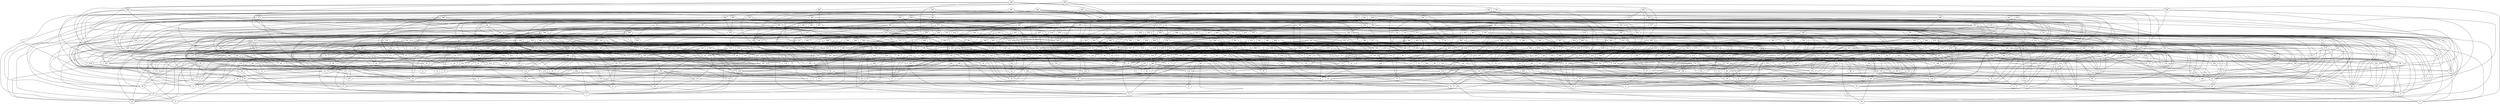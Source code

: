 /* Created by igraph 0.7.0 */
graph {
  0;
  1;
  2;
  3;
  4;
  5;
  6;
  7;
  8;
  9;
  10;
  11;
  12;
  13;
  14;
  15;
  16;
  17;
  18;
  19;
  20;
  21;
  22;
  23;
  24;
  25;
  26;
  27;
  28;
  29;
  30;
  31;
  32;
  33;
  34;
  35;
  36;
  37;
  38;
  39;
  40;
  41;
  42;
  43;
  44;
  45;
  46;
  47;
  48;
  49;
  50;
  51;
  52;
  53;
  54;
  55;
  56;
  57;
  58;
  59;
  60;
  61;
  62;
  63;
  64;
  65;
  66;
  67;
  68;
  69;
  70;
  71;
  72;
  73;
  74;
  75;
  76;
  77;
  78;
  79;
  80;
  81;
  82;
  83;
  84;
  85;
  86;
  87;
  88;
  89;
  90;
  91;
  92;
  93;
  94;
  95;
  96;
  97;
  98;
  99;
  100;
  101;
  102;
  103;
  104;
  105;
  106;
  107;
  108;
  109;
  110;
  111;
  112;
  113;
  114;
  115;
  116;
  117;
  118;
  119;
  120;
  121;
  122;
  123;
  124;
  125;
  126;
  127;
  128;
  129;
  130;
  131;
  132;
  133;
  134;
  135;
  136;
  137;
  138;
  139;
  140;
  141;
  142;
  143;
  144;
  145;
  146;
  147;
  148;
  149;
  150;
  151;
  152;
  153;
  154;
  155;
  156;
  157;
  158;
  159;
  160;
  161;
  162;
  163;
  164;
  165;
  166;
  167;
  168;
  169;
  170;
  171;
  172;
  173;
  174;
  175;
  176;
  177;
  178;
  179;
  180;
  181;
  182;
  183;
  184;
  185;
  186;
  187;
  188;
  189;
  190;
  191;
  192;
  193;
  194;
  195;
  196;
  197;
  198;
  199;
  200;
  201;
  202;
  203;
  204;
  205;
  206;
  207;
  208;
  209;
  210;
  211;
  212;
  213;
  214;
  215;
  216;
  217;
  218;
  219;
  220;
  221;
  222;
  223;
  224;
  225;
  226;
  227;
  228;
  229;
  230;
  231;
  232;
  233;
  234;
  235;
  236;
  237;
  238;
  239;
  240;
  241;
  242;
  243;
  244;
  245;
  246;
  247;
  248;
  249;
  250;
  251;
  252;
  253;
  254;
  255;
  256;
  257;
  258;
  259;
  260;
  261;
  262;
  263;
  264;
  265;
  266;
  267;
  268;
  269;
  270;
  271;
  272;
  273;
  274;
  275;
  276;
  277;
  278;
  279;
  280;
  281;
  282;
  283;
  284;
  285;
  286;
  287;
  288;
  289;
  290;
  291;
  292;
  293;
  294;
  295;
  296;
  297;
  298;
  299;
  300;
  301;
  302;
  303;
  304;
  305;
  306;
  307;
  308;
  309;
  310;
  311;
  312;
  313;
  314;
  315;
  316;
  317;
  318;
  319;
  320;
  321;
  322;
  323;
  324;
  325;
  326;
  327;
  328;
  329;
  330;
  331;
  332;
  333;
  334;
  335;
  336;
  337;
  338;
  339;
  340;
  341;
  342;
  343;
  344;
  345;
  346;
  347;
  348;
  349;
  350;
  351;
  352;
  353;
  354;
  355;
  356;
  357;
  358;
  359;
  360;
  361;
  362;
  363;
  364;
  365;
  366;
  367;
  368;
  369;
  370;
  371;
  372;
  373;
  374;
  375;
  376;
  377;
  378;
  379;
  380;
  381;
  382;
  383;
  384;
  385;
  386;
  387;
  388;
  389;
  390;
  391;
  392;
  393;
  394;
  395;
  396;
  397;
  398;
  399;
  400;
  401;
  402;
  403;
  404;
  405;
  406;
  407;
  408;
  409;
  410;
  411;
  412;
  413;
  414;
  415;
  416;
  417;
  418;
  419;
  420;
  421;
  422;
  423;
  424;
  425;
  426;
  427;
  428;
  429;
  430;
  431;
  432;
  433;
  434;
  435;
  436;
  437;
  438;
  439;
  440;
  441;
  442;
  443;
  444;
  445;
  446;
  447;
  448;
  449;
  450;
  451;
  452;
  453;
  454;
  455;
  456;
  457;
  458;
  459;
  460;
  461;
  462;
  463;
  464;
  465;
  466;
  467;
  468;
  469;
  470;
  471;
  472;
  473;
  474;
  475;
  476;
  477;
  478;
  479;
  480;
  481;
  482;
  483;
  484;
  485;
  486;
  487;
  488;
  489;
  490;
  491;
  492;
  493;
  494;
  495;
  496;
  497;
  498;
  499;

  14 -- 0;
  56 -- 0;
  161 -- 0;
  196 -- 0;
  246 -- 0;
  286 -- 0;
  463 -- 0;
  496 -- 0;
  114 -- 1;
  146 -- 1;
  191 -- 1;
  371 -- 1;
  395 -- 1;
  439 -- 1;
  56 -- 2;
  303 -- 2;
  333 -- 2;
  348 -- 2;
  456 -- 2;
  479 -- 2;
  55 -- 3;
  140 -- 3;
  146 -- 3;
  245 -- 3;
  395 -- 3;
  29 -- 4;
  87 -- 4;
  319 -- 4;
  431 -- 4;
  463 -- 4;
  472 -- 4;
  136 -- 5;
  188 -- 5;
  228 -- 5;
  273 -- 5;
  358 -- 5;
  468 -- 5;
  38 -- 6;
  157 -- 6;
  227 -- 6;
  319 -- 6;
  326 -- 6;
  364 -- 6;
  488 -- 6;
  165 -- 7;
  167 -- 7;
  177 -- 7;
  392 -- 7;
  16 -- 8;
  39 -- 8;
  135 -- 8;
  159 -- 8;
  197 -- 8;
  272 -- 8;
  372 -- 8;
  453 -- 8;
  494 -- 8;
  98 -- 9;
  105 -- 9;
  190 -- 9;
  209 -- 9;
  276 -- 9;
  350 -- 9;
  207 -- 10;
  250 -- 10;
  325 -- 10;
  349 -- 10;
  99 -- 11;
  125 -- 11;
  379 -- 11;
  465 -- 11;
  98 -- 12;
  161 -- 12;
  371 -- 12;
  401 -- 12;
  448 -- 12;
  34 -- 13;
  99 -- 13;
  118 -- 13;
  120 -- 13;
  320 -- 13;
  31 -- 14;
  46 -- 14;
  95 -- 14;
  186 -- 14;
  461 -- 14;
  61 -- 15;
  234 -- 15;
  272 -- 15;
  395 -- 15;
  458 -- 15;
  278 -- 16;
  300 -- 16;
  19 -- 17;
  87 -- 17;
  96 -- 17;
  115 -- 17;
  116 -- 17;
  210 -- 17;
  281 -- 17;
  312 -- 17;
  313 -- 17;
  402 -- 17;
  428 -- 17;
  131 -- 18;
  266 -- 18;
  292 -- 18;
  344 -- 18;
  346 -- 18;
  361 -- 18;
  372 -- 18;
  388 -- 18;
  456 -- 18;
  61 -- 19;
  103 -- 19;
  110 -- 19;
  116 -- 19;
  191 -- 19;
  254 -- 19;
  269 -- 19;
  369 -- 19;
  471 -- 19;
  30 -- 20;
  175 -- 20;
  300 -- 20;
  407 -- 20;
  435 -- 20;
  484 -- 20;
  55 -- 21;
  116 -- 21;
  144 -- 21;
  193 -- 21;
  257 -- 21;
  303 -- 21;
  330 -- 21;
  454 -- 21;
  39 -- 22;
  90 -- 22;
  123 -- 22;
  250 -- 22;
  271 -- 22;
  338 -- 22;
  378 -- 22;
  409 -- 22;
  50 -- 23;
  182 -- 23;
  388 -- 23;
  429 -- 23;
  439 -- 23;
  35 -- 24;
  175 -- 24;
  236 -- 24;
  441 -- 24;
  454 -- 24;
  460 -- 24;
  487 -- 24;
  490 -- 24;
  29 -- 25;
  45 -- 25;
  85 -- 25;
  228 -- 25;
  229 -- 25;
  329 -- 25;
  365 -- 25;
  469 -- 25;
  43 -- 26;
  75 -- 26;
  103 -- 26;
  176 -- 26;
  279 -- 26;
  314 -- 26;
  345 -- 26;
  456 -- 26;
  124 -- 27;
  291 -- 27;
  306 -- 27;
  324 -- 27;
  467 -- 27;
  112 -- 28;
  187 -- 28;
  202 -- 28;
  223 -- 28;
  275 -- 28;
  362 -- 28;
  365 -- 28;
  444 -- 28;
  449 -- 28;
  31 -- 29;
  69 -- 29;
  108 -- 29;
  128 -- 29;
  332 -- 29;
  472 -- 29;
  49 -- 30;
  144 -- 30;
  397 -- 30;
  403 -- 30;
  39 -- 31;
  155 -- 31;
  164 -- 31;
  186 -- 31;
  295 -- 31;
  437 -- 31;
  45 -- 32;
  105 -- 32;
  191 -- 32;
  218 -- 32;
  234 -- 32;
  240 -- 32;
  264 -- 32;
  386 -- 32;
  38 -- 33;
  101 -- 33;
  121 -- 33;
  144 -- 33;
  190 -- 33;
  214 -- 33;
  235 -- 33;
  275 -- 33;
  370 -- 33;
  425 -- 33;
  445 -- 33;
  148 -- 34;
  227 -- 34;
  397 -- 34;
  453 -- 34;
  468 -- 34;
  157 -- 35;
  333 -- 35;
  338 -- 35;
  369 -- 35;
  399 -- 35;
  408 -- 35;
  458 -- 35;
  129 -- 36;
  138 -- 36;
  144 -- 36;
  146 -- 36;
  392 -- 36;
  424 -- 36;
  163 -- 37;
  166 -- 37;
  202 -- 37;
  304 -- 37;
  334 -- 37;
  338 -- 37;
  67 -- 38;
  158 -- 38;
  162 -- 38;
  274 -- 38;
  280 -- 38;
  416 -- 38;
  122 -- 39;
  227 -- 39;
  328 -- 39;
  455 -- 39;
  85 -- 40;
  208 -- 40;
  288 -- 40;
  365 -- 40;
  393 -- 40;
  432 -- 40;
  466 -- 40;
  226 -- 41;
  237 -- 41;
  268 -- 41;
  303 -- 41;
  435 -- 41;
  360 -- 42;
  394 -- 42;
  451 -- 42;
  488 -- 42;
  119 -- 43;
  148 -- 43;
  167 -- 43;
  84 -- 44;
  157 -- 44;
  168 -- 44;
  220 -- 44;
  255 -- 44;
  330 -- 44;
  382 -- 44;
  127 -- 45;
  387 -- 45;
  186 -- 46;
  217 -- 46;
  303 -- 46;
  497 -- 46;
  75 -- 47;
  151 -- 47;
  248 -- 47;
  359 -- 47;
  360 -- 47;
  390 -- 47;
  108 -- 48;
  171 -- 48;
  228 -- 48;
  429 -- 48;
  481 -- 48;
  187 -- 49;
  204 -- 49;
  221 -- 49;
  265 -- 49;
  147 -- 50;
  250 -- 50;
  311 -- 50;
  321 -- 50;
  323 -- 50;
  92 -- 51;
  127 -- 51;
  203 -- 51;
  222 -- 51;
  332 -- 51;
  421 -- 51;
  437 -- 51;
  66 -- 52;
  86 -- 52;
  111 -- 52;
  197 -- 52;
  279 -- 52;
  367 -- 52;
  379 -- 52;
  465 -- 52;
  115 -- 53;
  122 -- 53;
  192 -- 53;
  217 -- 53;
  429 -- 53;
  311 -- 54;
  423 -- 54;
  415 -- 55;
  85 -- 56;
  95 -- 56;
  152 -- 56;
  172 -- 56;
  225 -- 56;
  246 -- 56;
  279 -- 56;
  341 -- 56;
  383 -- 56;
  162 -- 57;
  224 -- 57;
  225 -- 57;
  230 -- 57;
  335 -- 57;
  373 -- 57;
  403 -- 57;
  418 -- 57;
  295 -- 58;
  314 -- 58;
  415 -- 58;
  420 -- 58;
  452 -- 58;
  86 -- 59;
  101 -- 59;
  303 -- 59;
  355 -- 59;
  422 -- 59;
  437 -- 59;
  443 -- 59;
  449 -- 59;
  473 -- 59;
  184 -- 60;
  308 -- 60;
  320 -- 60;
  410 -- 60;
  302 -- 61;
  355 -- 61;
  393 -- 61;
  188 -- 62;
  257 -- 62;
  333 -- 62;
  429 -- 62;
  67 -- 63;
  103 -- 63;
  121 -- 63;
  153 -- 63;
  298 -- 63;
  305 -- 63;
  449 -- 63;
  65 -- 64;
  138 -- 64;
  167 -- 64;
  345 -- 64;
  444 -- 64;
  130 -- 65;
  224 -- 65;
  308 -- 65;
  394 -- 65;
  447 -- 65;
  113 -- 66;
  162 -- 66;
  222 -- 66;
  452 -- 66;
  481 -- 66;
  138 -- 67;
  139 -- 67;
  153 -- 67;
  200 -- 67;
  251 -- 67;
  265 -- 67;
  266 -- 67;
  275 -- 67;
  325 -- 67;
  442 -- 67;
  143 -- 68;
  478 -- 68;
  73 -- 69;
  97 -- 69;
  292 -- 69;
  362 -- 69;
  461 -- 69;
  464 -- 69;
  484 -- 69;
  226 -- 70;
  241 -- 70;
  317 -- 70;
  342 -- 70;
  442 -- 70;
  137 -- 71;
  156 -- 71;
  226 -- 71;
  297 -- 71;
  165 -- 72;
  272 -- 72;
  416 -- 72;
  85 -- 73;
  127 -- 73;
  166 -- 73;
  394 -- 73;
  193 -- 74;
  224 -- 74;
  248 -- 74;
  317 -- 74;
  345 -- 74;
  382 -- 74;
  416 -- 74;
  493 -- 74;
  159 -- 75;
  184 -- 75;
  360 -- 75;
  411 -- 75;
  459 -- 75;
  180 -- 76;
  311 -- 76;
  470 -- 76;
  473 -- 76;
  86 -- 77;
  205 -- 77;
  220 -- 77;
  278 -- 77;
  285 -- 77;
  360 -- 77;
  421 -- 77;
  490 -- 77;
  97 -- 78;
  168 -- 78;
  180 -- 78;
  499 -- 78;
  89 -- 79;
  144 -- 79;
  153 -- 79;
  280 -- 79;
  352 -- 79;
  393 -- 79;
  110 -- 80;
  281 -- 80;
  329 -- 80;
  468 -- 80;
  499 -- 80;
  210 -- 81;
  236 -- 81;
  241 -- 81;
  272 -- 81;
  289 -- 81;
  434 -- 81;
  94 -- 82;
  104 -- 82;
  144 -- 82;
  304 -- 82;
  383 -- 82;
  100 -- 83;
  103 -- 83;
  136 -- 83;
  142 -- 83;
  237 -- 83;
  304 -- 83;
  340 -- 83;
  476 -- 83;
  181 -- 84;
  253 -- 84;
  254 -- 84;
  298 -- 84;
  372 -- 84;
  172 -- 85;
  242 -- 85;
  163 -- 86;
  249 -- 86;
  365 -- 86;
  120 -- 87;
  133 -- 87;
  135 -- 87;
  190 -- 87;
  274 -- 87;
  289 -- 87;
  306 -- 87;
  329 -- 87;
  141 -- 88;
  211 -- 88;
  230 -- 88;
  256 -- 89;
  320 -- 89;
  329 -- 89;
  332 -- 89;
  360 -- 89;
  388 -- 89;
  456 -- 89;
  158 -- 90;
  185 -- 90;
  255 -- 90;
  263 -- 90;
  264 -- 90;
  267 -- 90;
  457 -- 90;
  471 -- 90;
  128 -- 91;
  188 -- 91;
  195 -- 91;
  238 -- 91;
  257 -- 91;
  381 -- 91;
  461 -- 91;
  381 -- 92;
  444 -- 92;
  459 -- 92;
  154 -- 93;
  375 -- 93;
  488 -- 93;
  491 -- 93;
  184 -- 94;
  270 -- 94;
  370 -- 94;
  407 -- 94;
  158 -- 95;
  199 -- 95;
  307 -- 95;
  474 -- 95;
  172 -- 96;
  259 -- 96;
  263 -- 96;
  269 -- 96;
  376 -- 96;
  243 -- 97;
  259 -- 97;
  376 -- 97;
  403 -- 97;
  135 -- 98;
  251 -- 98;
  314 -- 98;
  355 -- 98;
  420 -- 98;
  111 -- 99;
  129 -- 99;
  109 -- 100;
  175 -- 100;
  333 -- 100;
  231 -- 101;
  288 -- 101;
  357 -- 101;
  293 -- 102;
  132 -- 103;
  157 -- 103;
  267 -- 103;
  311 -- 103;
  218 -- 104;
  333 -- 104;
  429 -- 104;
  432 -- 104;
  143 -- 105;
  238 -- 105;
  414 -- 105;
  438 -- 105;
  477 -- 105;
  114 -- 106;
  129 -- 106;
  219 -- 106;
  482 -- 106;
  108 -- 107;
  118 -- 107;
  206 -- 107;
  241 -- 107;
  461 -- 107;
  186 -- 108;
  202 -- 108;
  416 -- 108;
  444 -- 108;
  457 -- 108;
  481 -- 108;
  484 -- 108;
  112 -- 109;
  216 -- 109;
  249 -- 109;
  253 -- 109;
  351 -- 109;
  411 -- 109;
  450 -- 109;
  476 -- 109;
  191 -- 110;
  200 -- 110;
  272 -- 110;
  278 -- 110;
  284 -- 110;
  344 -- 110;
  362 -- 110;
  407 -- 110;
  211 -- 111;
  237 -- 111;
  319 -- 111;
  466 -- 111;
  486 -- 111;
  113 -- 112;
  202 -- 112;
  256 -- 112;
  271 -- 112;
  300 -- 112;
  403 -- 112;
  429 -- 112;
  151 -- 113;
  171 -- 113;
  246 -- 113;
  252 -- 113;
  276 -- 113;
  338 -- 113;
  408 -- 113;
  416 -- 113;
  175 -- 114;
  326 -- 114;
  327 -- 114;
  391 -- 114;
  206 -- 115;
  370 -- 115;
  481 -- 115;
  195 -- 116;
  206 -- 116;
  218 -- 116;
  290 -- 116;
  465 -- 116;
  188 -- 117;
  342 -- 117;
  391 -- 117;
  453 -- 117;
  160 -- 118;
  194 -- 118;
  331 -- 118;
  478 -- 118;
  486 -- 118;
  301 -- 119;
  316 -- 119;
  329 -- 119;
  345 -- 119;
  396 -- 119;
  402 -- 119;
  403 -- 119;
  475 -- 119;
  232 -- 120;
  281 -- 120;
  299 -- 120;
  354 -- 120;
  355 -- 120;
  433 -- 120;
  152 -- 121;
  157 -- 121;
  293 -- 121;
  369 -- 121;
  188 -- 122;
  297 -- 122;
  402 -- 122;
  430 -- 122;
  434 -- 122;
  463 -- 122;
  168 -- 123;
  413 -- 123;
  450 -- 123;
  203 -- 124;
  308 -- 124;
  403 -- 124;
  497 -- 124;
  146 -- 125;
  163 -- 125;
  269 -- 125;
  406 -- 125;
  483 -- 125;
  192 -- 126;
  213 -- 126;
  215 -- 126;
  164 -- 127;
  227 -- 127;
  272 -- 127;
  280 -- 127;
  372 -- 127;
  430 -- 127;
  188 -- 128;
  258 -- 128;
  287 -- 128;
  326 -- 128;
  389 -- 128;
  488 -- 128;
  491 -- 128;
  130 -- 129;
  222 -- 129;
  241 -- 129;
  439 -- 129;
  132 -- 130;
  183 -- 130;
  222 -- 130;
  423 -- 130;
  204 -- 131;
  270 -- 131;
  337 -- 131;
  472 -- 131;
  481 -- 131;
  274 -- 132;
  479 -- 132;
  182 -- 133;
  370 -- 133;
  374 -- 133;
  385 -- 133;
  438 -- 133;
  484 -- 133;
  148 -- 134;
  206 -- 134;
  233 -- 134;
  291 -- 134;
  349 -- 134;
  220 -- 135;
  252 -- 135;
  138 -- 136;
  317 -- 136;
  398 -- 136;
  188 -- 137;
  221 -- 137;
  416 -- 137;
  434 -- 137;
  197 -- 138;
  275 -- 138;
  450 -- 138;
  307 -- 139;
  311 -- 139;
  392 -- 139;
  419 -- 139;
  478 -- 139;
  184 -- 140;
  199 -- 141;
  221 -- 141;
  306 -- 141;
  360 -- 141;
  364 -- 141;
  437 -- 141;
  397 -- 142;
  448 -- 142;
  454 -- 142;
  296 -- 143;
  380 -- 143;
  407 -- 143;
  459 -- 143;
  221 -- 144;
  262 -- 144;
  317 -- 144;
  336 -- 144;
  358 -- 144;
  250 -- 145;
  275 -- 145;
  428 -- 145;
  275 -- 146;
  322 -- 146;
  351 -- 146;
  412 -- 146;
  414 -- 146;
  492 -- 146;
  252 -- 147;
  309 -- 147;
  390 -- 147;
  405 -- 147;
  464 -- 147;
  486 -- 147;
  175 -- 148;
  177 -- 148;
  286 -- 148;
  287 -- 148;
  387 -- 148;
  391 -- 148;
  273 -- 149;
  285 -- 149;
  457 -- 149;
  269 -- 150;
  380 -- 150;
  450 -- 150;
  451 -- 150;
  454 -- 150;
  481 -- 150;
  160 -- 151;
  436 -- 151;
  447 -- 151;
  320 -- 152;
  430 -- 152;
  169 -- 153;
  231 -- 153;
  323 -- 153;
  336 -- 153;
  420 -- 153;
  424 -- 153;
  440 -- 154;
  453 -- 155;
  245 -- 156;
  368 -- 156;
  227 -- 157;
  306 -- 157;
  325 -- 157;
  445 -- 157;
  221 -- 158;
  246 -- 158;
  336 -- 158;
  488 -- 158;
  260 -- 159;
  280 -- 159;
  356 -- 159;
  357 -- 159;
  395 -- 159;
  226 -- 160;
  231 -- 160;
  238 -- 160;
  250 -- 160;
  385 -- 160;
  475 -- 160;
  484 -- 160;
  339 -- 161;
  340 -- 161;
  357 -- 161;
  407 -- 162;
  252 -- 163;
  370 -- 163;
  385 -- 163;
  401 -- 163;
  402 -- 163;
  470 -- 163;
  179 -- 164;
  427 -- 164;
  447 -- 164;
  449 -- 164;
  193 -- 165;
  251 -- 165;
  383 -- 165;
  398 -- 165;
  401 -- 165;
  445 -- 165;
  471 -- 165;
  270 -- 166;
  321 -- 166;
  443 -- 166;
  461 -- 166;
  197 -- 167;
  240 -- 167;
  342 -- 167;
  258 -- 168;
  307 -- 168;
  219 -- 169;
  266 -- 169;
  304 -- 169;
  458 -- 169;
  191 -- 170;
  198 -- 170;
  347 -- 170;
  365 -- 170;
  366 -- 170;
  442 -- 170;
  480 -- 170;
  256 -- 171;
  329 -- 171;
  331 -- 171;
  367 -- 171;
  458 -- 171;
  476 -- 171;
  180 -- 172;
  325 -- 172;
  206 -- 173;
  207 -- 173;
  238 -- 173;
  409 -- 173;
  448 -- 173;
  452 -- 173;
  186 -- 174;
  331 -- 174;
  338 -- 174;
  355 -- 174;
  368 -- 174;
  370 -- 174;
  423 -- 174;
  215 -- 175;
  333 -- 175;
  410 -- 175;
  424 -- 175;
  480 -- 175;
  215 -- 176;
  231 -- 176;
  235 -- 176;
  372 -- 176;
  211 -- 177;
  240 -- 177;
  250 -- 177;
  276 -- 177;
  369 -- 177;
  405 -- 177;
  414 -- 177;
  348 -- 178;
  418 -- 178;
  422 -- 178;
  290 -- 179;
  296 -- 179;
  319 -- 179;
  455 -- 179;
  473 -- 179;
  286 -- 180;
  337 -- 180;
  350 -- 180;
  446 -- 180;
  225 -- 181;
  286 -- 181;
  462 -- 181;
  205 -- 182;
  222 -- 182;
  299 -- 182;
  450 -- 182;
  478 -- 182;
  292 -- 183;
  422 -- 184;
  435 -- 184;
  454 -- 184;
  187 -- 185;
  302 -- 185;
  345 -- 185;
  425 -- 185;
  432 -- 185;
  212 -- 186;
  207 -- 187;
  241 -- 187;
  267 -- 187;
  328 -- 187;
  389 -- 187;
  446 -- 187;
  230 -- 188;
  239 -- 188;
  306 -- 188;
  318 -- 188;
  271 -- 189;
  306 -- 189;
  327 -- 189;
  330 -- 189;
  231 -- 190;
  252 -- 190;
  304 -- 190;
  395 -- 190;
  402 -- 190;
  473 -- 190;
  486 -- 190;
  302 -- 191;
  363 -- 191;
  376 -- 191;
  401 -- 191;
  426 -- 191;
  449 -- 191;
  250 -- 192;
  305 -- 192;
  430 -- 192;
  256 -- 193;
  481 -- 193;
  224 -- 194;
  354 -- 194;
  415 -- 194;
  342 -- 195;
  379 -- 195;
  479 -- 195;
  198 -- 196;
  257 -- 196;
  331 -- 196;
  394 -- 196;
  397 -- 196;
  405 -- 196;
  203 -- 197;
  272 -- 197;
  341 -- 197;
  388 -- 197;
  404 -- 197;
  460 -- 197;
  246 -- 198;
  367 -- 198;
  397 -- 198;
  473 -- 198;
  276 -- 199;
  426 -- 199;
  488 -- 199;
  279 -- 200;
  410 -- 200;
  211 -- 201;
  436 -- 201;
  456 -- 201;
  466 -- 201;
  422 -- 202;
  477 -- 202;
  312 -- 203;
  341 -- 203;
  412 -- 203;
  319 -- 204;
  362 -- 204;
  476 -- 204;
  249 -- 205;
  294 -- 205;
  481 -- 205;
  495 -- 205;
  232 -- 206;
  269 -- 206;
  458 -- 206;
  231 -- 207;
  293 -- 207;
  413 -- 207;
  465 -- 207;
  479 -- 207;
  420 -- 208;
  245 -- 209;
  301 -- 209;
  367 -- 209;
  452 -- 209;
  296 -- 210;
  360 -- 210;
  414 -- 210;
  238 -- 211;
  278 -- 211;
  291 -- 211;
  299 -- 211;
  242 -- 212;
  484 -- 212;
  217 -- 213;
  349 -- 213;
  405 -- 213;
  442 -- 213;
  301 -- 214;
  437 -- 214;
  416 -- 215;
  279 -- 216;
  323 -- 216;
  387 -- 216;
  479 -- 216;
  277 -- 217;
  317 -- 217;
  404 -- 217;
  451 -- 217;
  226 -- 218;
  229 -- 218;
  302 -- 218;
  399 -- 218;
  449 -- 218;
  452 -- 218;
  459 -- 218;
  270 -- 219;
  466 -- 219;
  251 -- 220;
  293 -- 220;
  444 -- 220;
  489 -- 220;
  343 -- 221;
  374 -- 221;
  378 -- 221;
  419 -- 221;
  287 -- 222;
  300 -- 222;
  307 -- 222;
  368 -- 222;
  400 -- 222;
  411 -- 222;
  459 -- 222;
  275 -- 223;
  440 -- 223;
  234 -- 224;
  280 -- 224;
  383 -- 224;
  452 -- 224;
  294 -- 225;
  301 -- 225;
  310 -- 225;
  336 -- 226;
  354 -- 226;
  412 -- 226;
  457 -- 226;
  294 -- 227;
  364 -- 227;
  432 -- 227;
  262 -- 228;
  406 -- 228;
  240 -- 229;
  287 -- 229;
  456 -- 229;
  458 -- 229;
  477 -- 229;
  497 -- 229;
  287 -- 230;
  346 -- 231;
  267 -- 232;
  307 -- 232;
  349 -- 232;
  499 -- 232;
  313 -- 233;
  321 -- 233;
  373 -- 233;
  295 -- 234;
  299 -- 234;
  342 -- 234;
  375 -- 234;
  414 -- 234;
  466 -- 234;
  484 -- 234;
  355 -- 235;
  366 -- 235;
  398 -- 235;
  420 -- 235;
  376 -- 236;
  402 -- 236;
  443 -- 236;
  292 -- 237;
  381 -- 237;
  387 -- 238;
  434 -- 238;
  251 -- 239;
  273 -- 239;
  278 -- 239;
  416 -- 239;
  417 -- 239;
  314 -- 240;
  357 -- 240;
  378 -- 240;
  400 -- 240;
  469 -- 240;
  269 -- 241;
  471 -- 242;
  473 -- 242;
  326 -- 243;
  488 -- 243;
  486 -- 244;
  300 -- 245;
  332 -- 245;
  357 -- 245;
  452 -- 245;
  469 -- 245;
  472 -- 245;
  248 -- 246;
  284 -- 246;
  303 -- 246;
  424 -- 246;
  426 -- 246;
  475 -- 246;
  491 -- 246;
  431 -- 247;
  466 -- 247;
  362 -- 248;
  452 -- 248;
  368 -- 249;
  276 -- 250;
  266 -- 251;
  298 -- 251;
  376 -- 251;
  378 -- 251;
  399 -- 251;
  312 -- 252;
  433 -- 252;
  443 -- 252;
  441 -- 253;
  364 -- 254;
  385 -- 254;
  388 -- 254;
  407 -- 254;
  430 -- 254;
  441 -- 254;
  272 -- 255;
  293 -- 255;
  426 -- 255;
  377 -- 256;
  442 -- 256;
  453 -- 256;
  356 -- 258;
  407 -- 258;
  462 -- 258;
  427 -- 259;
  366 -- 260;
  461 -- 260;
  424 -- 261;
  479 -- 263;
  300 -- 264;
  344 -- 264;
  299 -- 265;
  320 -- 265;
  350 -- 265;
  447 -- 265;
  436 -- 266;
  493 -- 266;
  270 -- 267;
  277 -- 267;
  298 -- 267;
  301 -- 267;
  277 -- 268;
  288 -- 268;
  322 -- 268;
  492 -- 268;
  272 -- 269;
  346 -- 269;
  374 -- 269;
  398 -- 269;
  276 -- 270;
  287 -- 270;
  298 -- 271;
  303 -- 271;
  374 -- 271;
  456 -- 271;
  319 -- 273;
  332 -- 273;
  399 -- 273;
  448 -- 273;
  422 -- 274;
  371 -- 275;
  287 -- 276;
  466 -- 276;
  493 -- 276;
  324 -- 277;
  337 -- 277;
  444 -- 277;
  487 -- 277;
  365 -- 278;
  436 -- 278;
  295 -- 279;
  343 -- 279;
  361 -- 279;
  481 -- 279;
  320 -- 280;
  345 -- 280;
  455 -- 280;
  360 -- 281;
  399 -- 281;
  375 -- 282;
  474 -- 282;
  329 -- 283;
  434 -- 283;
  446 -- 283;
  316 -- 284;
  319 -- 284;
  336 -- 284;
  415 -- 284;
  493 -- 284;
  317 -- 285;
  322 -- 286;
  340 -- 287;
  423 -- 287;
  350 -- 288;
  414 -- 288;
  456 -- 289;
  484 -- 289;
  487 -- 289;
  291 -- 290;
  375 -- 290;
  460 -- 290;
  472 -- 291;
  440 -- 292;
  418 -- 293;
  456 -- 293;
  295 -- 294;
  338 -- 295;
  464 -- 295;
  349 -- 296;
  376 -- 296;
  375 -- 298;
  470 -- 298;
  316 -- 299;
  331 -- 299;
  384 -- 300;
  342 -- 301;
  345 -- 301;
  396 -- 301;
  419 -- 301;
  494 -- 301;
  343 -- 302;
  383 -- 302;
  488 -- 302;
  320 -- 303;
  379 -- 303;
  398 -- 304;
  436 -- 304;
  454 -- 306;
  323 -- 307;
  412 -- 307;
  415 -- 307;
  356 -- 309;
  387 -- 309;
  459 -- 309;
  434 -- 310;
  451 -- 311;
  324 -- 312;
  315 -- 313;
  323 -- 313;
  389 -- 313;
  441 -- 314;
  462 -- 314;
  482 -- 315;
  339 -- 316;
  340 -- 316;
  378 -- 317;
  379 -- 317;
  322 -- 319;
  454 -- 319;
  340 -- 320;
  389 -- 320;
  368 -- 321;
  371 -- 321;
  414 -- 321;
  491 -- 321;
  494 -- 321;
  419 -- 322;
  335 -- 323;
  368 -- 323;
  387 -- 323;
  449 -- 323;
  397 -- 324;
  405 -- 328;
  430 -- 328;
  482 -- 328;
  489 -- 328;
  413 -- 329;
  447 -- 330;
  480 -- 330;
  406 -- 331;
  407 -- 331;
  440 -- 331;
  488 -- 331;
  497 -- 332;
  386 -- 335;
  344 -- 337;
  491 -- 339;
  382 -- 340;
  422 -- 340;
  484 -- 340;
  352 -- 341;
  399 -- 341;
  386 -- 342;
  442 -- 342;
  363 -- 343;
  391 -- 343;
  402 -- 343;
  470 -- 343;
  380 -- 344;
  386 -- 344;
  351 -- 345;
  404 -- 345;
  489 -- 346;
  356 -- 347;
  395 -- 347;
  427 -- 347;
  355 -- 348;
  396 -- 348;
  424 -- 348;
  422 -- 349;
  429 -- 349;
  455 -- 349;
  459 -- 349;
  466 -- 349;
  495 -- 350;
  414 -- 351;
  417 -- 351;
  451 -- 351;
  489 -- 352;
  438 -- 353;
  439 -- 353;
  466 -- 353;
  499 -- 353;
  439 -- 354;
  441 -- 355;
  477 -- 356;
  367 -- 357;
  376 -- 357;
  403 -- 357;
  383 -- 358;
  364 -- 359;
  475 -- 359;
  494 -- 360;
  395 -- 361;
  402 -- 361;
  498 -- 361;
  401 -- 362;
  443 -- 362;
  435 -- 363;
  486 -- 363;
  405 -- 364;
  436 -- 365;
  460 -- 365;
  419 -- 366;
  442 -- 366;
  460 -- 366;
  452 -- 367;
  428 -- 368;
  488 -- 369;
  382 -- 370;
  496 -- 372;
  427 -- 373;
  397 -- 374;
  426 -- 375;
  442 -- 375;
  457 -- 377;
  464 -- 377;
  389 -- 378;
  481 -- 378;
  419 -- 379;
  469 -- 380;
  480 -- 380;
  489 -- 380;
  390 -- 381;
  498 -- 381;
  388 -- 382;
  394 -- 382;
  410 -- 383;
  418 -- 384;
  481 -- 384;
  466 -- 385;
  494 -- 385;
  415 -- 386;
  473 -- 387;
  467 -- 390;
  402 -- 392;
  426 -- 393;
  486 -- 393;
  494 -- 393;
  432 -- 395;
  459 -- 395;
  414 -- 397;
  452 -- 397;
  436 -- 398;
  471 -- 398;
  406 -- 399;
  426 -- 399;
  408 -- 400;
  440 -- 403;
  451 -- 403;
  407 -- 404;
  459 -- 404;
  461 -- 405;
  439 -- 406;
  451 -- 406;
  472 -- 407;
  471 -- 408;
  483 -- 410;
  496 -- 410;
  492 -- 414;
  481 -- 415;
  419 -- 418;
  431 -- 418;
  473 -- 418;
  421 -- 419;
  442 -- 420;
  483 -- 422;
  447 -- 423;
  476 -- 423;
  483 -- 424;
  485 -- 425;
  487 -- 425;
  487 -- 426;
  451 -- 427;
  459 -- 428;
  476 -- 428;
  431 -- 429;
  444 -- 429;
  460 -- 429;
  435 -- 430;
  469 -- 432;
  484 -- 432;
  464 -- 434;
  491 -- 434;
  437 -- 436;
  499 -- 437;
  462 -- 438;
  497 -- 441;
  471 -- 443;
  497 -- 444;
  486 -- 445;
  499 -- 445;
  488 -- 446;
  497 -- 446;
  448 -- 447;
  482 -- 452;
  486 -- 465;
  498 -- 467;
  472 -- 468;
  485 -- 469;
  482 -- 472;
  486 -- 480;
  489 -- 483;
  496 -- 485;
  498 -- 487;
}
